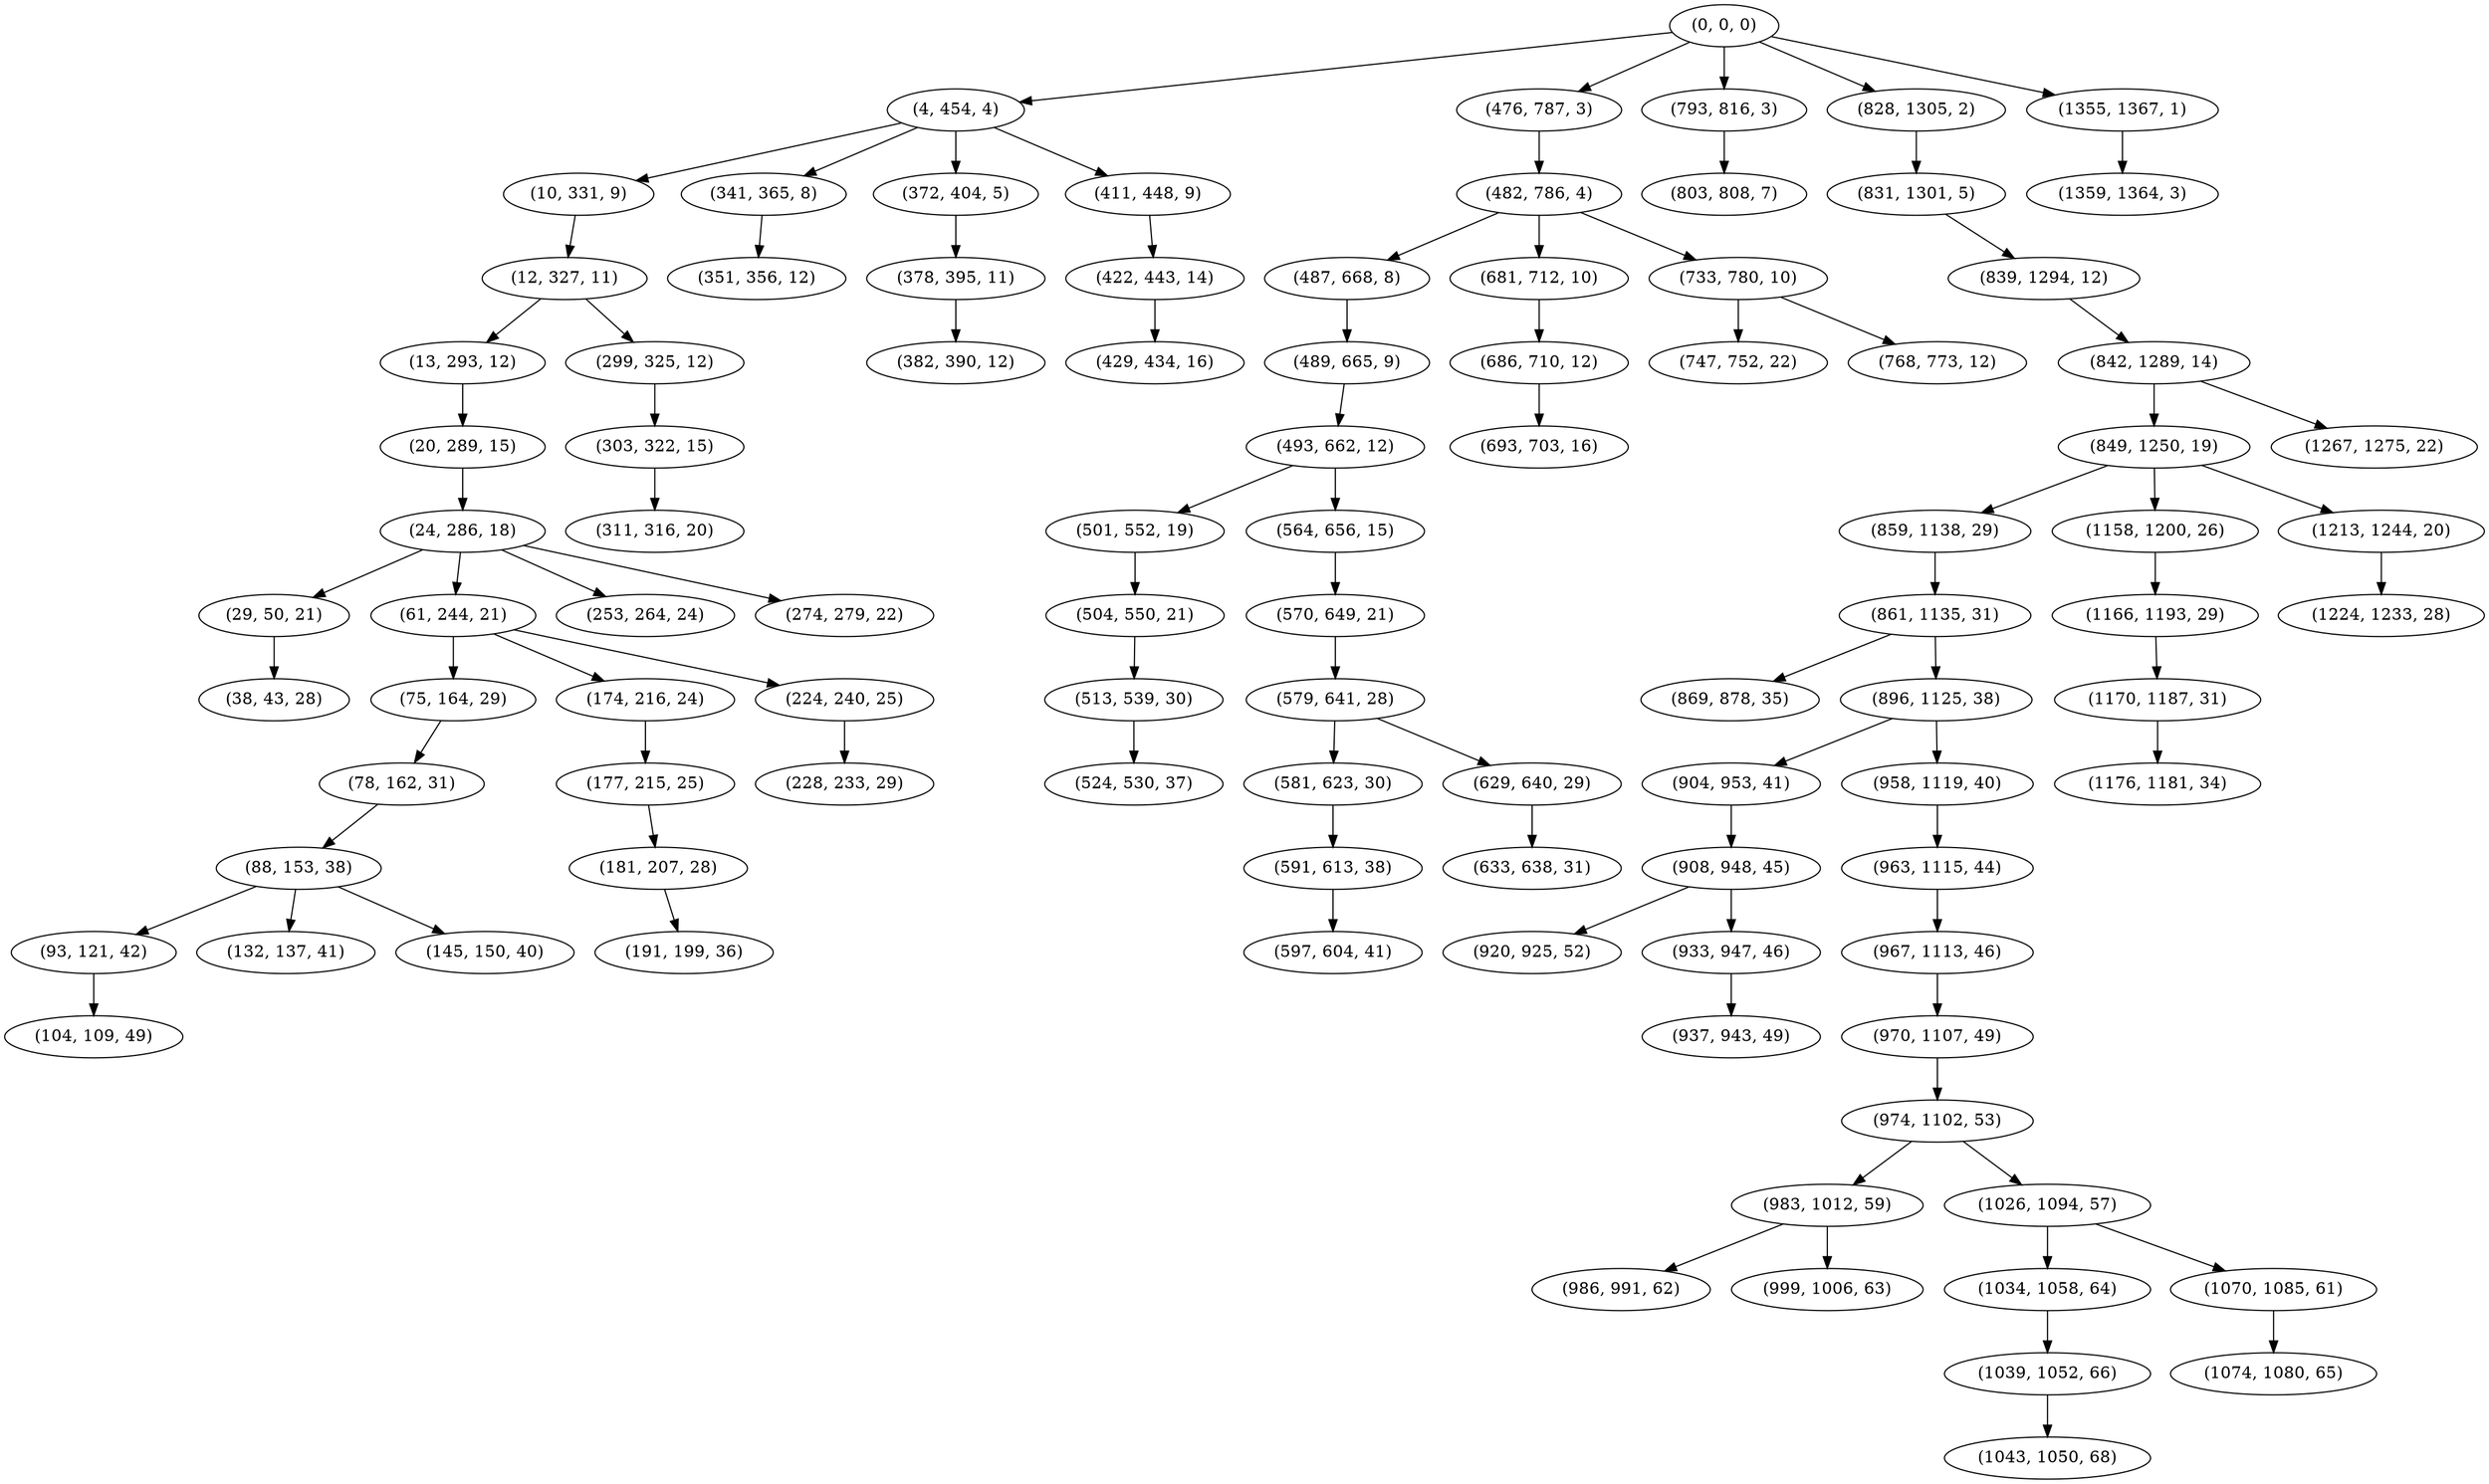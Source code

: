 digraph tree {
    "(0, 0, 0)";
    "(4, 454, 4)";
    "(10, 331, 9)";
    "(12, 327, 11)";
    "(13, 293, 12)";
    "(20, 289, 15)";
    "(24, 286, 18)";
    "(29, 50, 21)";
    "(38, 43, 28)";
    "(61, 244, 21)";
    "(75, 164, 29)";
    "(78, 162, 31)";
    "(88, 153, 38)";
    "(93, 121, 42)";
    "(104, 109, 49)";
    "(132, 137, 41)";
    "(145, 150, 40)";
    "(174, 216, 24)";
    "(177, 215, 25)";
    "(181, 207, 28)";
    "(191, 199, 36)";
    "(224, 240, 25)";
    "(228, 233, 29)";
    "(253, 264, 24)";
    "(274, 279, 22)";
    "(299, 325, 12)";
    "(303, 322, 15)";
    "(311, 316, 20)";
    "(341, 365, 8)";
    "(351, 356, 12)";
    "(372, 404, 5)";
    "(378, 395, 11)";
    "(382, 390, 12)";
    "(411, 448, 9)";
    "(422, 443, 14)";
    "(429, 434, 16)";
    "(476, 787, 3)";
    "(482, 786, 4)";
    "(487, 668, 8)";
    "(489, 665, 9)";
    "(493, 662, 12)";
    "(501, 552, 19)";
    "(504, 550, 21)";
    "(513, 539, 30)";
    "(524, 530, 37)";
    "(564, 656, 15)";
    "(570, 649, 21)";
    "(579, 641, 28)";
    "(581, 623, 30)";
    "(591, 613, 38)";
    "(597, 604, 41)";
    "(629, 640, 29)";
    "(633, 638, 31)";
    "(681, 712, 10)";
    "(686, 710, 12)";
    "(693, 703, 16)";
    "(733, 780, 10)";
    "(747, 752, 22)";
    "(768, 773, 12)";
    "(793, 816, 3)";
    "(803, 808, 7)";
    "(828, 1305, 2)";
    "(831, 1301, 5)";
    "(839, 1294, 12)";
    "(842, 1289, 14)";
    "(849, 1250, 19)";
    "(859, 1138, 29)";
    "(861, 1135, 31)";
    "(869, 878, 35)";
    "(896, 1125, 38)";
    "(904, 953, 41)";
    "(908, 948, 45)";
    "(920, 925, 52)";
    "(933, 947, 46)";
    "(937, 943, 49)";
    "(958, 1119, 40)";
    "(963, 1115, 44)";
    "(967, 1113, 46)";
    "(970, 1107, 49)";
    "(974, 1102, 53)";
    "(983, 1012, 59)";
    "(986, 991, 62)";
    "(999, 1006, 63)";
    "(1026, 1094, 57)";
    "(1034, 1058, 64)";
    "(1039, 1052, 66)";
    "(1043, 1050, 68)";
    "(1070, 1085, 61)";
    "(1074, 1080, 65)";
    "(1158, 1200, 26)";
    "(1166, 1193, 29)";
    "(1170, 1187, 31)";
    "(1176, 1181, 34)";
    "(1213, 1244, 20)";
    "(1224, 1233, 28)";
    "(1267, 1275, 22)";
    "(1355, 1367, 1)";
    "(1359, 1364, 3)";
    "(0, 0, 0)" -> "(4, 454, 4)";
    "(0, 0, 0)" -> "(476, 787, 3)";
    "(0, 0, 0)" -> "(793, 816, 3)";
    "(0, 0, 0)" -> "(828, 1305, 2)";
    "(0, 0, 0)" -> "(1355, 1367, 1)";
    "(4, 454, 4)" -> "(10, 331, 9)";
    "(4, 454, 4)" -> "(341, 365, 8)";
    "(4, 454, 4)" -> "(372, 404, 5)";
    "(4, 454, 4)" -> "(411, 448, 9)";
    "(10, 331, 9)" -> "(12, 327, 11)";
    "(12, 327, 11)" -> "(13, 293, 12)";
    "(12, 327, 11)" -> "(299, 325, 12)";
    "(13, 293, 12)" -> "(20, 289, 15)";
    "(20, 289, 15)" -> "(24, 286, 18)";
    "(24, 286, 18)" -> "(29, 50, 21)";
    "(24, 286, 18)" -> "(61, 244, 21)";
    "(24, 286, 18)" -> "(253, 264, 24)";
    "(24, 286, 18)" -> "(274, 279, 22)";
    "(29, 50, 21)" -> "(38, 43, 28)";
    "(61, 244, 21)" -> "(75, 164, 29)";
    "(61, 244, 21)" -> "(174, 216, 24)";
    "(61, 244, 21)" -> "(224, 240, 25)";
    "(75, 164, 29)" -> "(78, 162, 31)";
    "(78, 162, 31)" -> "(88, 153, 38)";
    "(88, 153, 38)" -> "(93, 121, 42)";
    "(88, 153, 38)" -> "(132, 137, 41)";
    "(88, 153, 38)" -> "(145, 150, 40)";
    "(93, 121, 42)" -> "(104, 109, 49)";
    "(174, 216, 24)" -> "(177, 215, 25)";
    "(177, 215, 25)" -> "(181, 207, 28)";
    "(181, 207, 28)" -> "(191, 199, 36)";
    "(224, 240, 25)" -> "(228, 233, 29)";
    "(299, 325, 12)" -> "(303, 322, 15)";
    "(303, 322, 15)" -> "(311, 316, 20)";
    "(341, 365, 8)" -> "(351, 356, 12)";
    "(372, 404, 5)" -> "(378, 395, 11)";
    "(378, 395, 11)" -> "(382, 390, 12)";
    "(411, 448, 9)" -> "(422, 443, 14)";
    "(422, 443, 14)" -> "(429, 434, 16)";
    "(476, 787, 3)" -> "(482, 786, 4)";
    "(482, 786, 4)" -> "(487, 668, 8)";
    "(482, 786, 4)" -> "(681, 712, 10)";
    "(482, 786, 4)" -> "(733, 780, 10)";
    "(487, 668, 8)" -> "(489, 665, 9)";
    "(489, 665, 9)" -> "(493, 662, 12)";
    "(493, 662, 12)" -> "(501, 552, 19)";
    "(493, 662, 12)" -> "(564, 656, 15)";
    "(501, 552, 19)" -> "(504, 550, 21)";
    "(504, 550, 21)" -> "(513, 539, 30)";
    "(513, 539, 30)" -> "(524, 530, 37)";
    "(564, 656, 15)" -> "(570, 649, 21)";
    "(570, 649, 21)" -> "(579, 641, 28)";
    "(579, 641, 28)" -> "(581, 623, 30)";
    "(579, 641, 28)" -> "(629, 640, 29)";
    "(581, 623, 30)" -> "(591, 613, 38)";
    "(591, 613, 38)" -> "(597, 604, 41)";
    "(629, 640, 29)" -> "(633, 638, 31)";
    "(681, 712, 10)" -> "(686, 710, 12)";
    "(686, 710, 12)" -> "(693, 703, 16)";
    "(733, 780, 10)" -> "(747, 752, 22)";
    "(733, 780, 10)" -> "(768, 773, 12)";
    "(793, 816, 3)" -> "(803, 808, 7)";
    "(828, 1305, 2)" -> "(831, 1301, 5)";
    "(831, 1301, 5)" -> "(839, 1294, 12)";
    "(839, 1294, 12)" -> "(842, 1289, 14)";
    "(842, 1289, 14)" -> "(849, 1250, 19)";
    "(842, 1289, 14)" -> "(1267, 1275, 22)";
    "(849, 1250, 19)" -> "(859, 1138, 29)";
    "(849, 1250, 19)" -> "(1158, 1200, 26)";
    "(849, 1250, 19)" -> "(1213, 1244, 20)";
    "(859, 1138, 29)" -> "(861, 1135, 31)";
    "(861, 1135, 31)" -> "(869, 878, 35)";
    "(861, 1135, 31)" -> "(896, 1125, 38)";
    "(896, 1125, 38)" -> "(904, 953, 41)";
    "(896, 1125, 38)" -> "(958, 1119, 40)";
    "(904, 953, 41)" -> "(908, 948, 45)";
    "(908, 948, 45)" -> "(920, 925, 52)";
    "(908, 948, 45)" -> "(933, 947, 46)";
    "(933, 947, 46)" -> "(937, 943, 49)";
    "(958, 1119, 40)" -> "(963, 1115, 44)";
    "(963, 1115, 44)" -> "(967, 1113, 46)";
    "(967, 1113, 46)" -> "(970, 1107, 49)";
    "(970, 1107, 49)" -> "(974, 1102, 53)";
    "(974, 1102, 53)" -> "(983, 1012, 59)";
    "(974, 1102, 53)" -> "(1026, 1094, 57)";
    "(983, 1012, 59)" -> "(986, 991, 62)";
    "(983, 1012, 59)" -> "(999, 1006, 63)";
    "(1026, 1094, 57)" -> "(1034, 1058, 64)";
    "(1026, 1094, 57)" -> "(1070, 1085, 61)";
    "(1034, 1058, 64)" -> "(1039, 1052, 66)";
    "(1039, 1052, 66)" -> "(1043, 1050, 68)";
    "(1070, 1085, 61)" -> "(1074, 1080, 65)";
    "(1158, 1200, 26)" -> "(1166, 1193, 29)";
    "(1166, 1193, 29)" -> "(1170, 1187, 31)";
    "(1170, 1187, 31)" -> "(1176, 1181, 34)";
    "(1213, 1244, 20)" -> "(1224, 1233, 28)";
    "(1355, 1367, 1)" -> "(1359, 1364, 3)";
}
